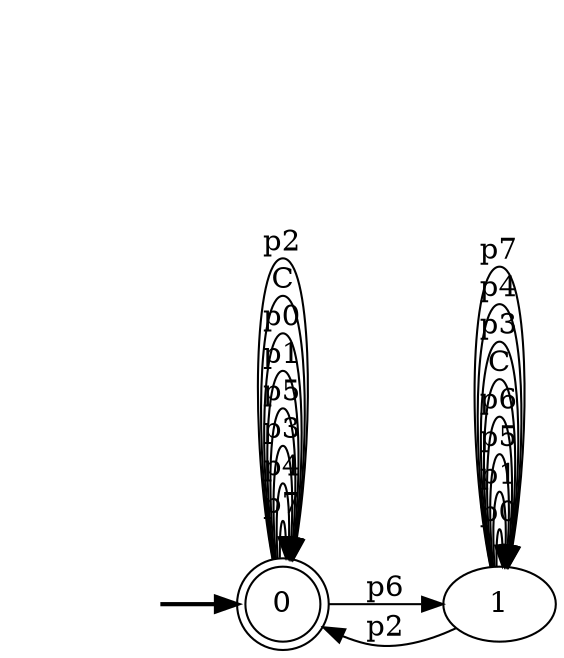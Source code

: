 digraph {
rankdir=LR;
	fake0 [style=invisible]
	0 [root=true shape=doublecircle label="0"]
	1 [label="1"]
	fake0 -> 0 [style=bold]
	0 -> 0 [label=p7]
	0 -> 0 [label=p4]
	0 -> 0 [label=p3]
	0 -> 0 [label=p5]
	0 -> 0 [label=p1]
	0 -> 0 [label=p0]
	0 -> 0 [label=C]
	0 -> 0 [label=p2]
	0 -> 1 [label=p6]
	1 -> 0 [label=p2]
	1 -> 1 [label=p0]
	1 -> 1 [label=p1]
	1 -> 1 [label=p5]
	1 -> 1 [label=p6]
	1 -> 1 [label=C]
	1 -> 1 [label=p3]
	1 -> 1 [label=p4]
	1 -> 1 [label=p7]
}